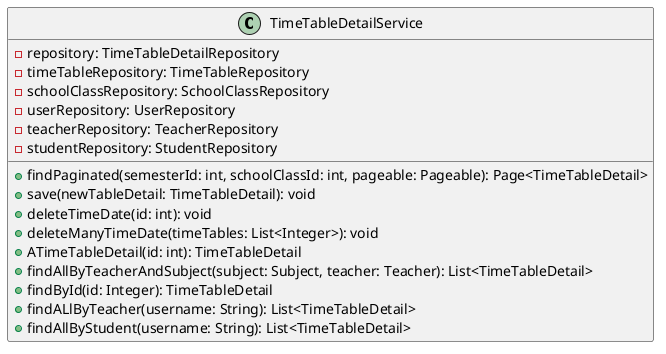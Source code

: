 @startuml

package phongvan.hischoolbackend.Service {
    @startuml
    class TimeTableDetailService {
        - repository: TimeTableDetailRepository
        - timeTableRepository: TimeTableRepository
        - schoolClassRepository: SchoolClassRepository
        - userRepository: UserRepository
        - teacherRepository: TeacherRepository
        - studentRepository: StudentRepository

        + findPaginated(semesterId: int, schoolClassId: int, pageable: Pageable): Page<TimeTableDetail>
        + save(newTableDetail: TimeTableDetail): void
        + deleteTimeDate(id: int): void
        + deleteManyTimeDate(timeTables: List<Integer>): void
        + ATimeTableDetail(id: int): TimeTableDetail
        + findAllByTeacherAndSubject(subject: Subject, teacher: Teacher): List<TimeTableDetail>
        + findById(id: Integer): TimeTableDetail
        + findALlByTeacher(username: String): List<TimeTableDetail>
        + findAllByStudent(username: String): List<TimeTableDetail>
    }
    @enduml
}

@enduml
